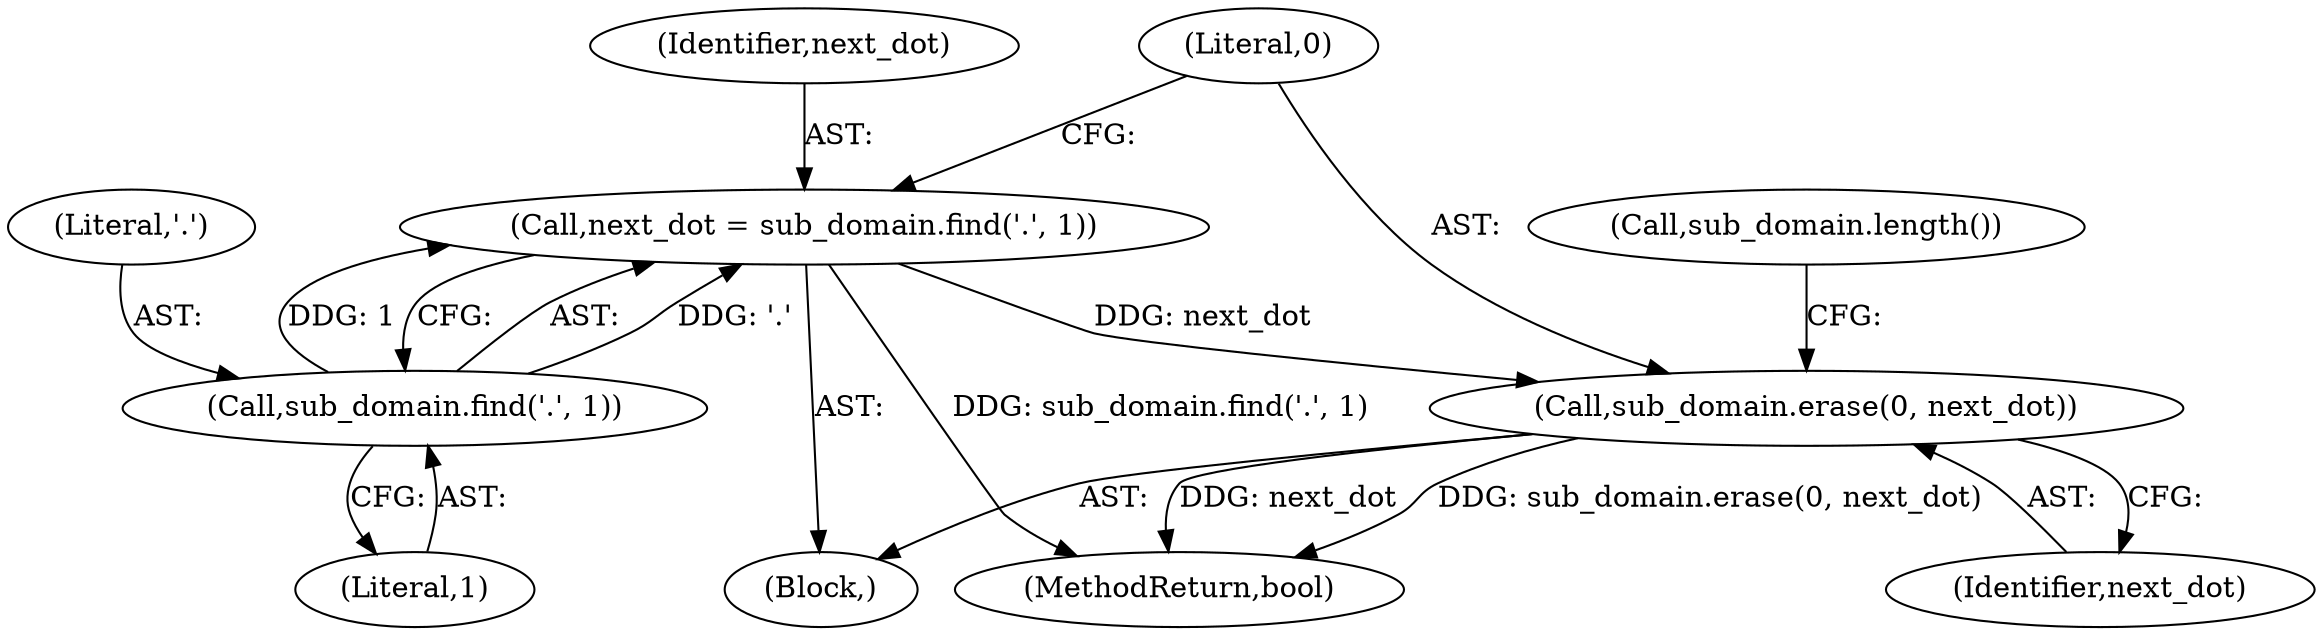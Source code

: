 digraph "0_Chrome_b7e899141194fa27d55a990e38ae8bdcc5183a90_9@API" {
"1000155" [label="(Call,sub_domain.erase(0, next_dot))"];
"1000150" [label="(Call,next_dot = sub_domain.find('.', 1))"];
"1000152" [label="(Call,sub_domain.find('.', 1))"];
"1000160" [label="(MethodReturn,bool)"];
"1000153" [label="(Literal,'.')"];
"1000151" [label="(Identifier,next_dot)"];
"1000157" [label="(Identifier,next_dot)"];
"1000150" [label="(Call,next_dot = sub_domain.find('.', 1))"];
"1000152" [label="(Call,sub_domain.find('.', 1))"];
"1000156" [label="(Literal,0)"];
"1000140" [label="(Call,sub_domain.length())"];
"1000142" [label="(Block,)"];
"1000154" [label="(Literal,1)"];
"1000155" [label="(Call,sub_domain.erase(0, next_dot))"];
"1000155" -> "1000142"  [label="AST: "];
"1000155" -> "1000157"  [label="CFG: "];
"1000156" -> "1000155"  [label="AST: "];
"1000157" -> "1000155"  [label="AST: "];
"1000140" -> "1000155"  [label="CFG: "];
"1000155" -> "1000160"  [label="DDG: next_dot"];
"1000155" -> "1000160"  [label="DDG: sub_domain.erase(0, next_dot)"];
"1000150" -> "1000155"  [label="DDG: next_dot"];
"1000150" -> "1000142"  [label="AST: "];
"1000150" -> "1000152"  [label="CFG: "];
"1000151" -> "1000150"  [label="AST: "];
"1000152" -> "1000150"  [label="AST: "];
"1000156" -> "1000150"  [label="CFG: "];
"1000150" -> "1000160"  [label="DDG: sub_domain.find('.', 1)"];
"1000152" -> "1000150"  [label="DDG: '.'"];
"1000152" -> "1000150"  [label="DDG: 1"];
"1000152" -> "1000154"  [label="CFG: "];
"1000153" -> "1000152"  [label="AST: "];
"1000154" -> "1000152"  [label="AST: "];
}
